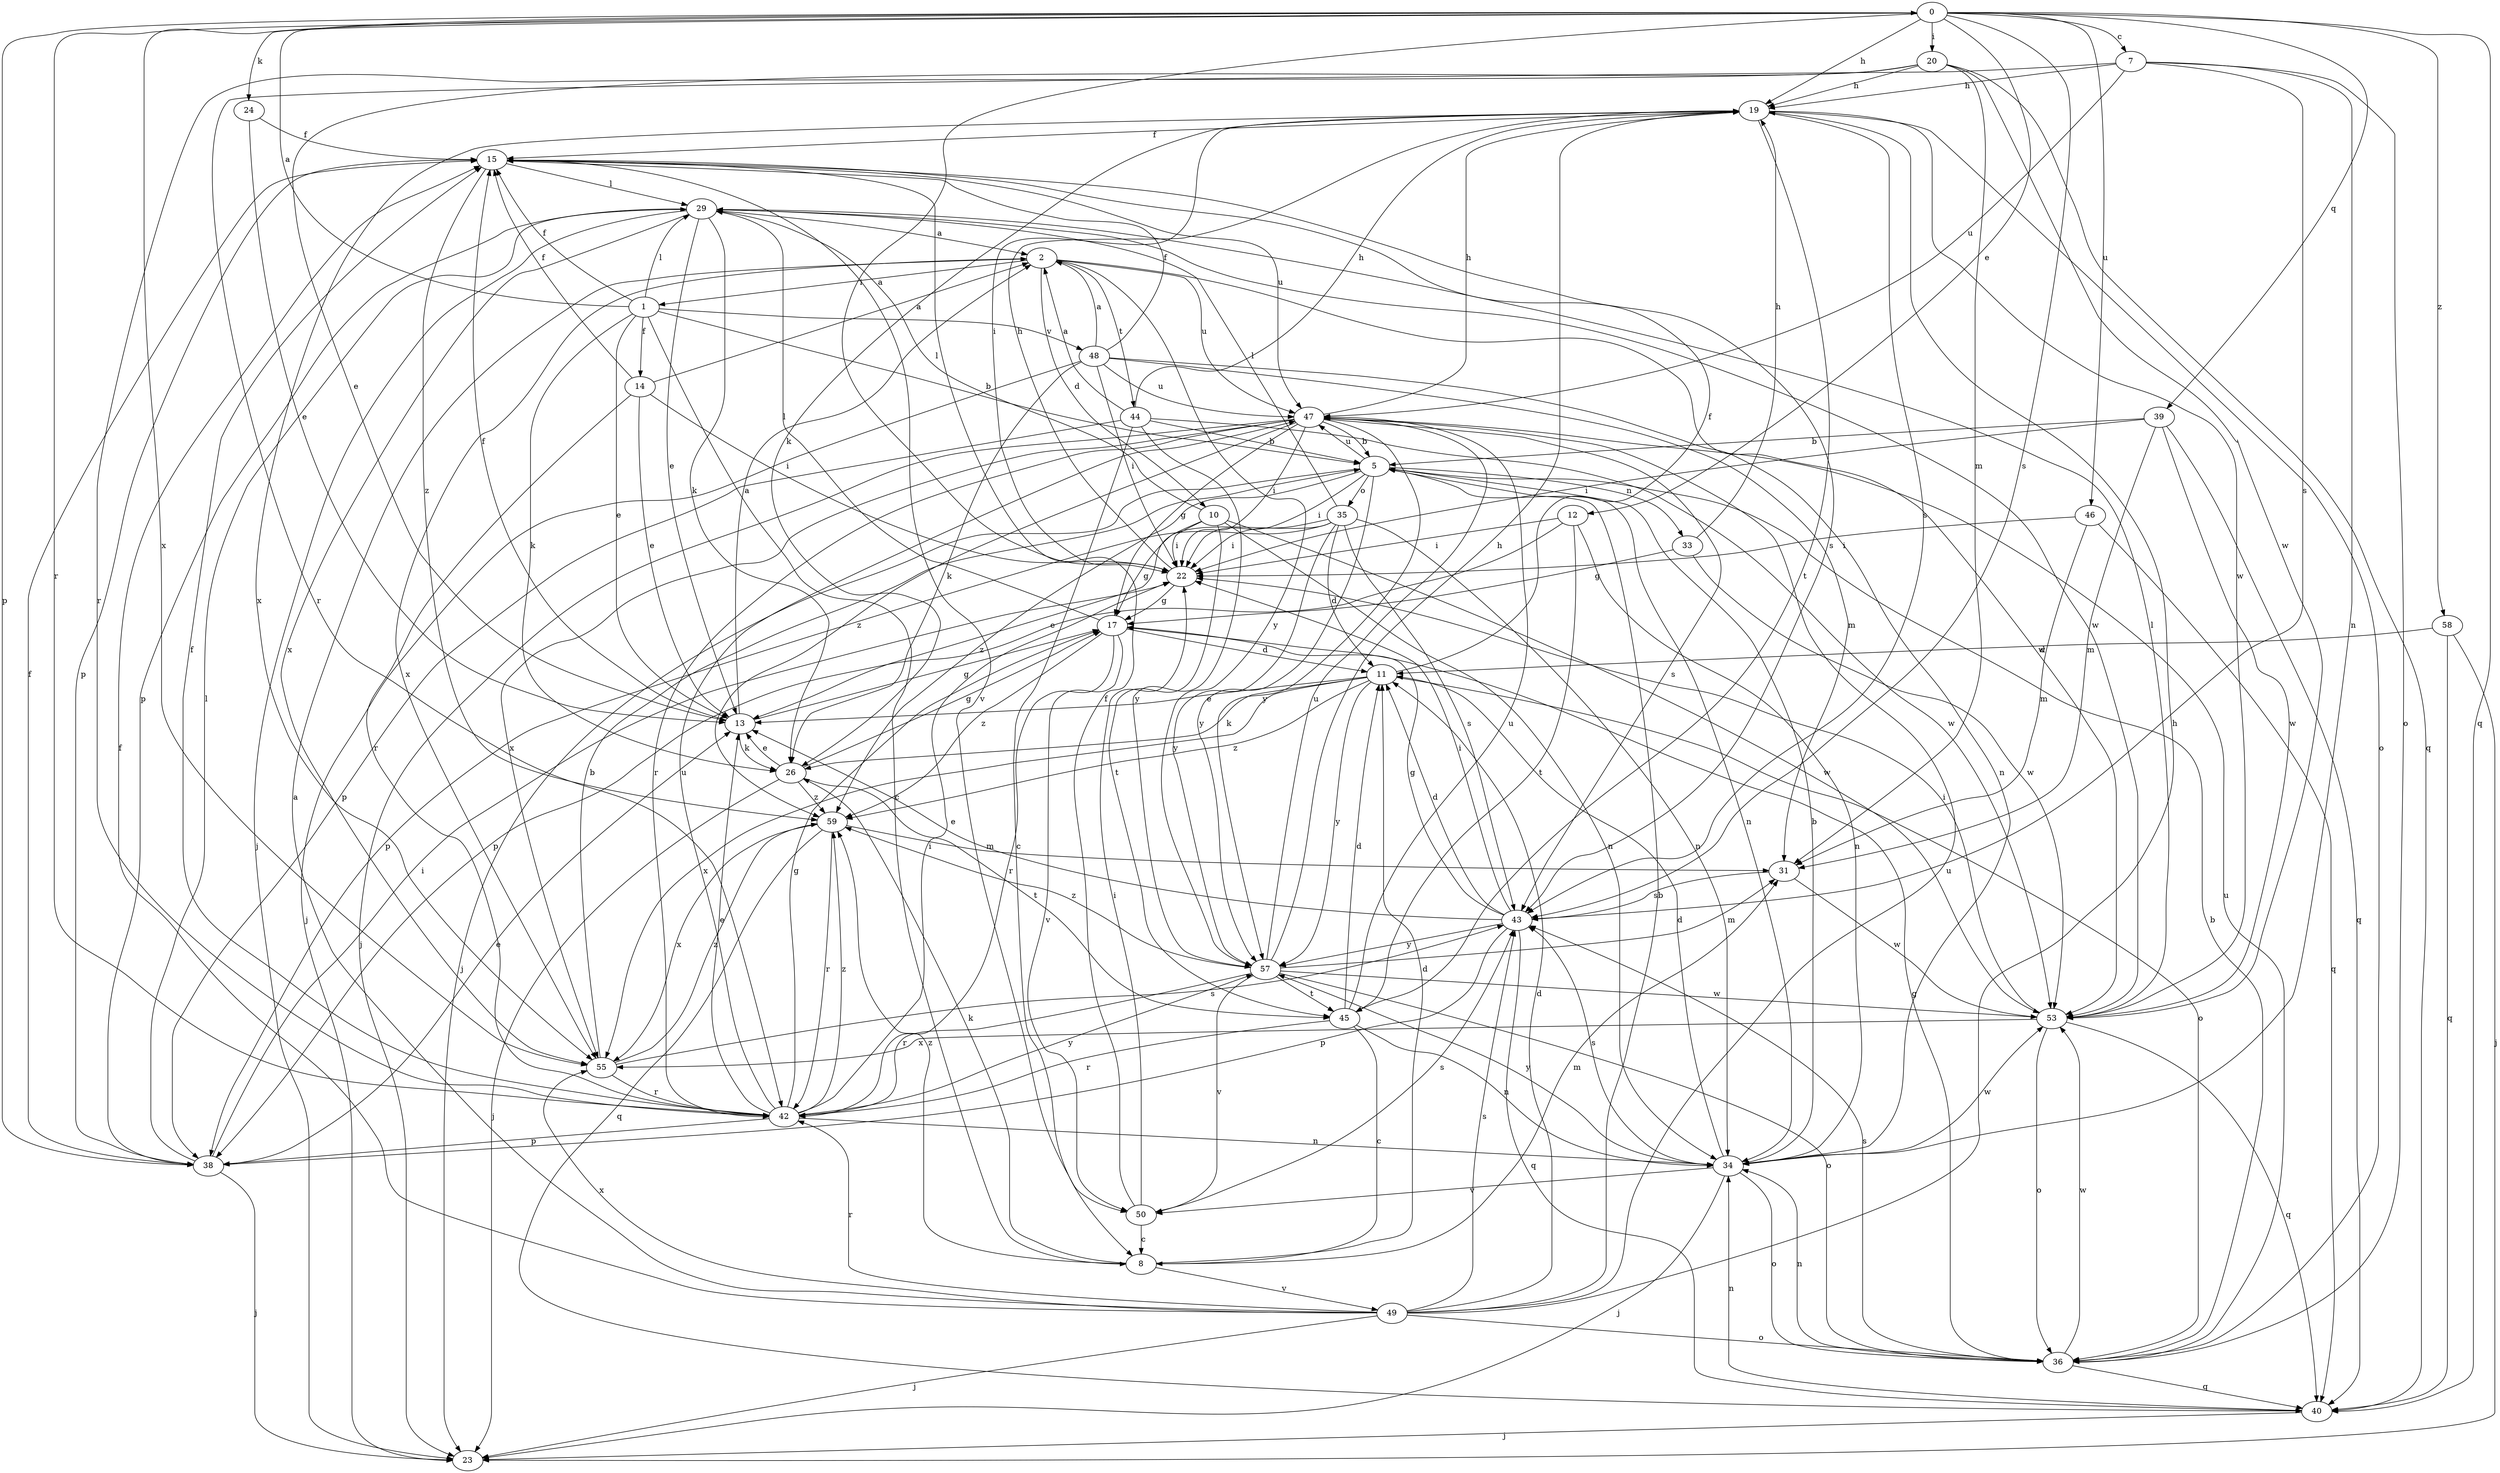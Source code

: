 strict digraph  {
0;
1;
2;
5;
7;
8;
10;
11;
12;
13;
14;
15;
17;
19;
20;
22;
23;
24;
26;
29;
31;
33;
34;
35;
36;
38;
39;
40;
42;
43;
44;
45;
46;
47;
48;
49;
50;
53;
55;
57;
58;
59;
0 -> 7  [label=c];
0 -> 12  [label=e];
0 -> 19  [label=h];
0 -> 20  [label=i];
0 -> 22  [label=i];
0 -> 24  [label=k];
0 -> 38  [label=p];
0 -> 39  [label=q];
0 -> 40  [label=q];
0 -> 42  [label=r];
0 -> 43  [label=s];
0 -> 46  [label=u];
0 -> 55  [label=x];
0 -> 58  [label=z];
1 -> 0  [label=a];
1 -> 5  [label=b];
1 -> 8  [label=c];
1 -> 13  [label=e];
1 -> 14  [label=f];
1 -> 15  [label=f];
1 -> 26  [label=k];
1 -> 29  [label=l];
1 -> 48  [label=v];
2 -> 1  [label=a];
2 -> 10  [label=d];
2 -> 44  [label=t];
2 -> 47  [label=u];
2 -> 53  [label=w];
2 -> 55  [label=x];
2 -> 57  [label=y];
5 -> 22  [label=i];
5 -> 23  [label=j];
5 -> 33  [label=n];
5 -> 34  [label=n];
5 -> 35  [label=o];
5 -> 47  [label=u];
5 -> 57  [label=y];
5 -> 59  [label=z];
7 -> 19  [label=h];
7 -> 34  [label=n];
7 -> 36  [label=o];
7 -> 42  [label=r];
7 -> 43  [label=s];
7 -> 47  [label=u];
8 -> 11  [label=d];
8 -> 26  [label=k];
8 -> 31  [label=m];
8 -> 49  [label=v];
8 -> 59  [label=z];
10 -> 17  [label=g];
10 -> 22  [label=i];
10 -> 29  [label=l];
10 -> 34  [label=n];
10 -> 45  [label=t];
10 -> 53  [label=w];
11 -> 13  [label=e];
11 -> 15  [label=f];
11 -> 26  [label=k];
11 -> 36  [label=o];
11 -> 55  [label=x];
11 -> 57  [label=y];
11 -> 59  [label=z];
12 -> 22  [label=i];
12 -> 34  [label=n];
12 -> 38  [label=p];
12 -> 45  [label=t];
13 -> 2  [label=a];
13 -> 15  [label=f];
13 -> 17  [label=g];
13 -> 26  [label=k];
14 -> 2  [label=a];
14 -> 13  [label=e];
14 -> 15  [label=f];
14 -> 22  [label=i];
14 -> 42  [label=r];
15 -> 29  [label=l];
15 -> 38  [label=p];
15 -> 43  [label=s];
15 -> 47  [label=u];
15 -> 50  [label=v];
15 -> 59  [label=z];
17 -> 11  [label=d];
17 -> 29  [label=l];
17 -> 42  [label=r];
17 -> 50  [label=v];
17 -> 59  [label=z];
19 -> 15  [label=f];
19 -> 22  [label=i];
19 -> 26  [label=k];
19 -> 36  [label=o];
19 -> 43  [label=s];
19 -> 45  [label=t];
19 -> 53  [label=w];
19 -> 55  [label=x];
20 -> 13  [label=e];
20 -> 19  [label=h];
20 -> 31  [label=m];
20 -> 40  [label=q];
20 -> 42  [label=r];
20 -> 53  [label=w];
22 -> 17  [label=g];
22 -> 19  [label=h];
24 -> 13  [label=e];
24 -> 15  [label=f];
26 -> 13  [label=e];
26 -> 17  [label=g];
26 -> 23  [label=j];
26 -> 45  [label=t];
26 -> 59  [label=z];
29 -> 2  [label=a];
29 -> 13  [label=e];
29 -> 23  [label=j];
29 -> 26  [label=k];
29 -> 38  [label=p];
29 -> 53  [label=w];
29 -> 55  [label=x];
31 -> 43  [label=s];
31 -> 53  [label=w];
33 -> 17  [label=g];
33 -> 19  [label=h];
33 -> 53  [label=w];
34 -> 5  [label=b];
34 -> 11  [label=d];
34 -> 23  [label=j];
34 -> 36  [label=o];
34 -> 43  [label=s];
34 -> 50  [label=v];
34 -> 53  [label=w];
34 -> 57  [label=y];
35 -> 11  [label=d];
35 -> 13  [label=e];
35 -> 22  [label=i];
35 -> 29  [label=l];
35 -> 34  [label=n];
35 -> 38  [label=p];
35 -> 43  [label=s];
35 -> 57  [label=y];
36 -> 5  [label=b];
36 -> 17  [label=g];
36 -> 34  [label=n];
36 -> 40  [label=q];
36 -> 43  [label=s];
36 -> 47  [label=u];
36 -> 53  [label=w];
38 -> 13  [label=e];
38 -> 15  [label=f];
38 -> 22  [label=i];
38 -> 23  [label=j];
38 -> 29  [label=l];
39 -> 5  [label=b];
39 -> 22  [label=i];
39 -> 31  [label=m];
39 -> 40  [label=q];
39 -> 53  [label=w];
40 -> 23  [label=j];
40 -> 34  [label=n];
42 -> 13  [label=e];
42 -> 15  [label=f];
42 -> 17  [label=g];
42 -> 22  [label=i];
42 -> 34  [label=n];
42 -> 38  [label=p];
42 -> 47  [label=u];
42 -> 57  [label=y];
42 -> 59  [label=z];
43 -> 11  [label=d];
43 -> 13  [label=e];
43 -> 17  [label=g];
43 -> 22  [label=i];
43 -> 38  [label=p];
43 -> 40  [label=q];
43 -> 57  [label=y];
44 -> 2  [label=a];
44 -> 5  [label=b];
44 -> 8  [label=c];
44 -> 19  [label=h];
44 -> 38  [label=p];
44 -> 53  [label=w];
44 -> 57  [label=y];
45 -> 8  [label=c];
45 -> 11  [label=d];
45 -> 34  [label=n];
45 -> 42  [label=r];
45 -> 47  [label=u];
46 -> 22  [label=i];
46 -> 31  [label=m];
46 -> 40  [label=q];
47 -> 5  [label=b];
47 -> 17  [label=g];
47 -> 19  [label=h];
47 -> 22  [label=i];
47 -> 23  [label=j];
47 -> 42  [label=r];
47 -> 43  [label=s];
47 -> 55  [label=x];
47 -> 57  [label=y];
47 -> 59  [label=z];
48 -> 2  [label=a];
48 -> 15  [label=f];
48 -> 22  [label=i];
48 -> 23  [label=j];
48 -> 26  [label=k];
48 -> 31  [label=m];
48 -> 34  [label=n];
48 -> 47  [label=u];
49 -> 2  [label=a];
49 -> 5  [label=b];
49 -> 11  [label=d];
49 -> 15  [label=f];
49 -> 19  [label=h];
49 -> 23  [label=j];
49 -> 36  [label=o];
49 -> 42  [label=r];
49 -> 43  [label=s];
49 -> 47  [label=u];
49 -> 55  [label=x];
50 -> 8  [label=c];
50 -> 15  [label=f];
50 -> 22  [label=i];
50 -> 43  [label=s];
53 -> 22  [label=i];
53 -> 29  [label=l];
53 -> 36  [label=o];
53 -> 40  [label=q];
53 -> 55  [label=x];
55 -> 5  [label=b];
55 -> 42  [label=r];
55 -> 43  [label=s];
55 -> 59  [label=z];
57 -> 19  [label=h];
57 -> 31  [label=m];
57 -> 36  [label=o];
57 -> 42  [label=r];
57 -> 45  [label=t];
57 -> 47  [label=u];
57 -> 50  [label=v];
57 -> 53  [label=w];
57 -> 59  [label=z];
58 -> 11  [label=d];
58 -> 23  [label=j];
58 -> 40  [label=q];
59 -> 31  [label=m];
59 -> 40  [label=q];
59 -> 42  [label=r];
59 -> 55  [label=x];
}
